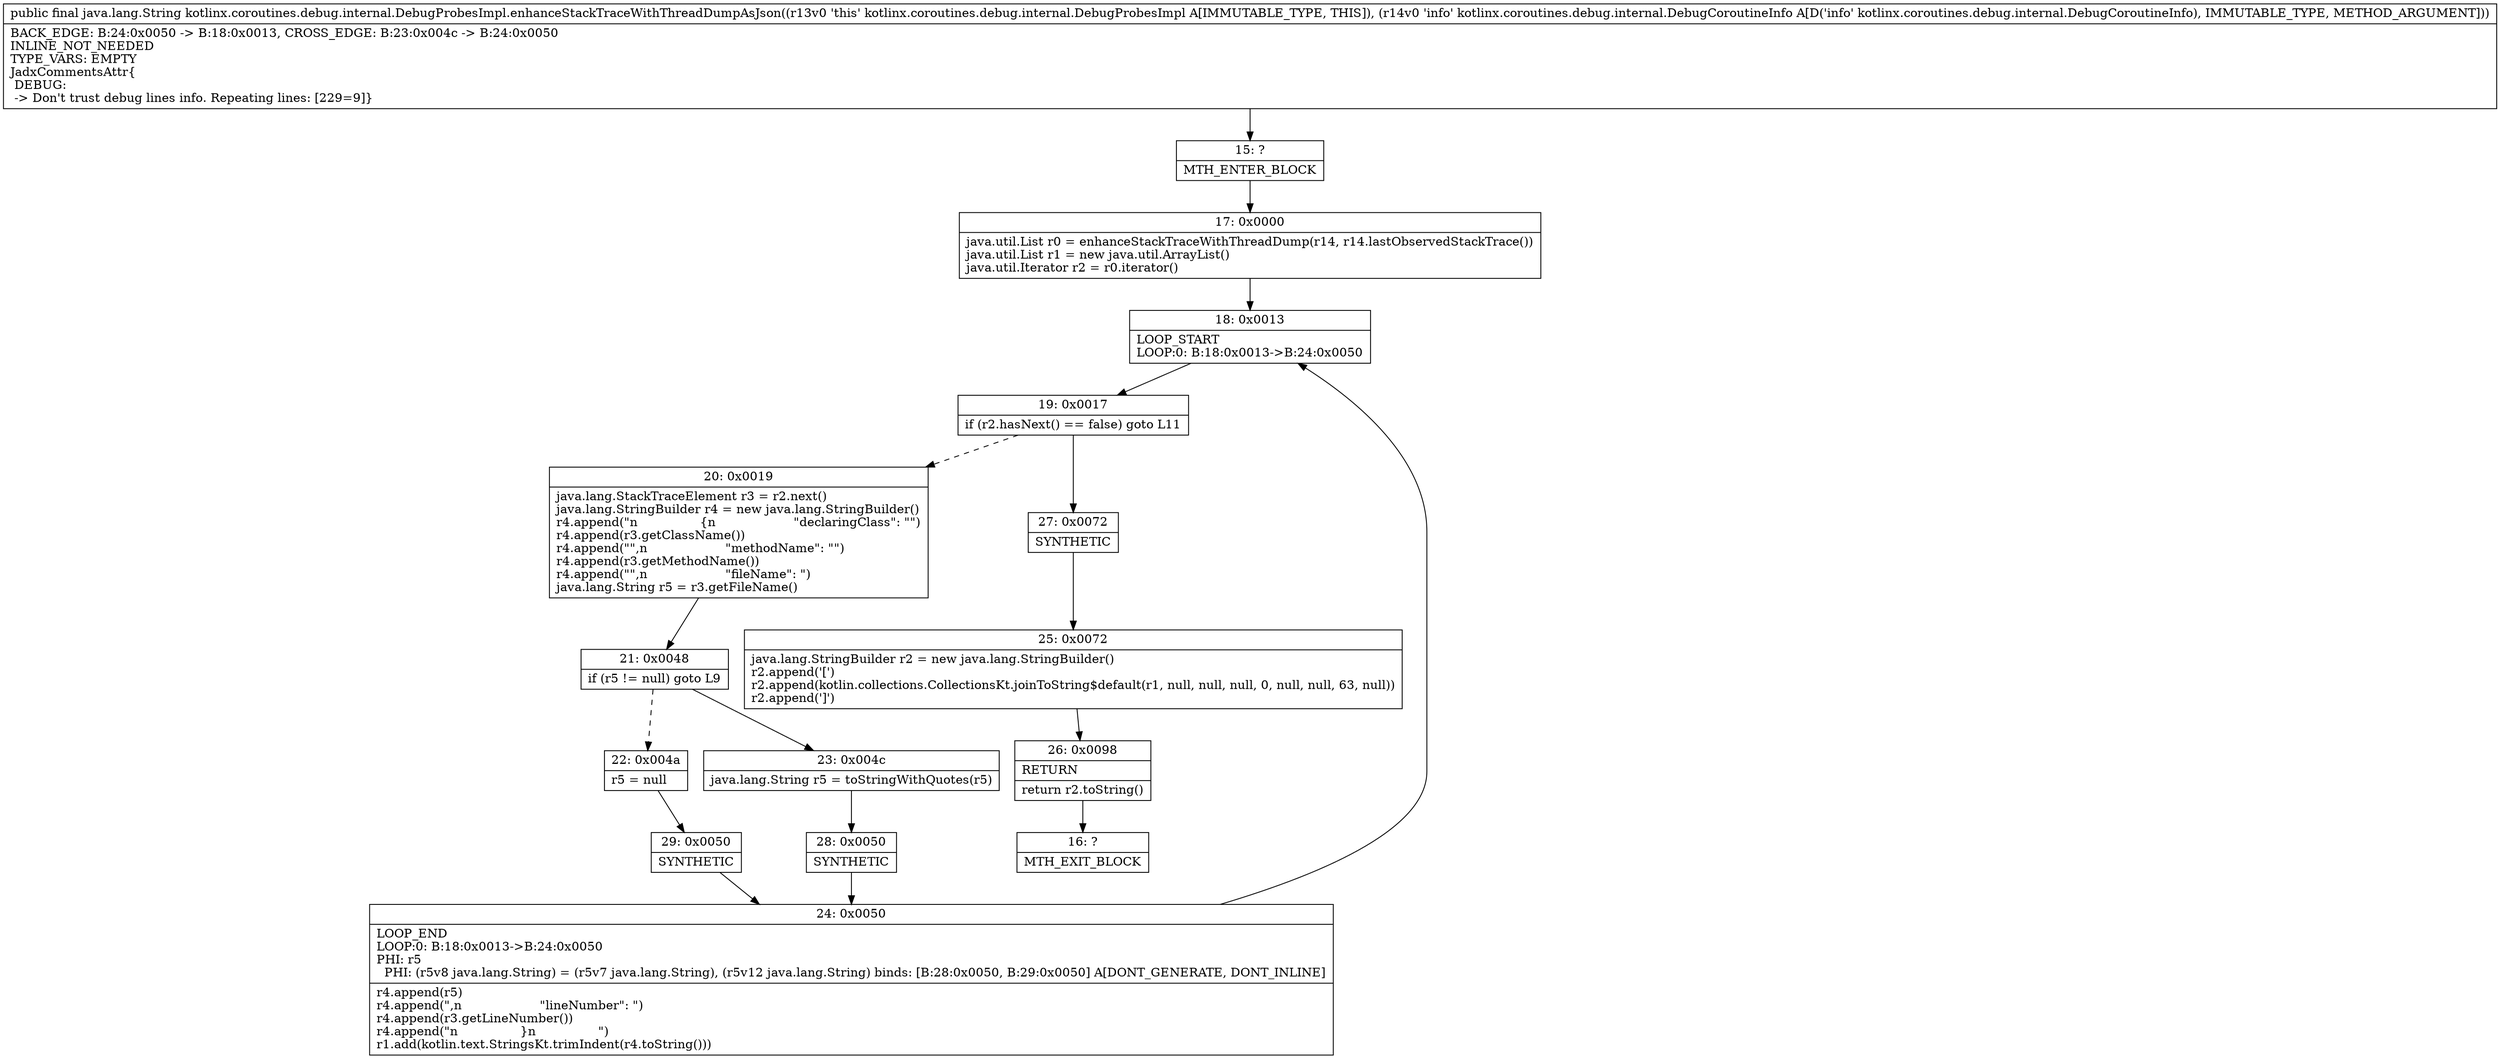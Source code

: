 digraph "CFG forkotlinx.coroutines.debug.internal.DebugProbesImpl.enhanceStackTraceWithThreadDumpAsJson(Lkotlinx\/coroutines\/debug\/internal\/DebugCoroutineInfo;)Ljava\/lang\/String;" {
Node_15 [shape=record,label="{15\:\ ?|MTH_ENTER_BLOCK\l}"];
Node_17 [shape=record,label="{17\:\ 0x0000|java.util.List r0 = enhanceStackTraceWithThreadDump(r14, r14.lastObservedStackTrace())\ljava.util.List r1 = new java.util.ArrayList()\ljava.util.Iterator r2 = r0.iterator()\l}"];
Node_18 [shape=record,label="{18\:\ 0x0013|LOOP_START\lLOOP:0: B:18:0x0013\-\>B:24:0x0050\l}"];
Node_19 [shape=record,label="{19\:\ 0x0017|if (r2.hasNext() == false) goto L11\l}"];
Node_20 [shape=record,label="{20\:\ 0x0019|java.lang.StackTraceElement r3 = r2.next()\ljava.lang.StringBuilder r4 = new java.lang.StringBuilder()\lr4.append(\"n                \{n                    \"declaringClass\": \"\")\lr4.append(r3.getClassName())\lr4.append(\"\",n                    \"methodName\": \"\")\lr4.append(r3.getMethodName())\lr4.append(\"\",n                    \"fileName\": \")\ljava.lang.String r5 = r3.getFileName()\l}"];
Node_21 [shape=record,label="{21\:\ 0x0048|if (r5 != null) goto L9\l}"];
Node_22 [shape=record,label="{22\:\ 0x004a|r5 = null\l}"];
Node_29 [shape=record,label="{29\:\ 0x0050|SYNTHETIC\l}"];
Node_24 [shape=record,label="{24\:\ 0x0050|LOOP_END\lLOOP:0: B:18:0x0013\-\>B:24:0x0050\lPHI: r5 \l  PHI: (r5v8 java.lang.String) = (r5v7 java.lang.String), (r5v12 java.lang.String) binds: [B:28:0x0050, B:29:0x0050] A[DONT_GENERATE, DONT_INLINE]\l|r4.append(r5)\lr4.append(\",n                    \"lineNumber\": \")\lr4.append(r3.getLineNumber())\lr4.append(\"n                \}n                \")\lr1.add(kotlin.text.StringsKt.trimIndent(r4.toString()))\l}"];
Node_23 [shape=record,label="{23\:\ 0x004c|java.lang.String r5 = toStringWithQuotes(r5)\l}"];
Node_28 [shape=record,label="{28\:\ 0x0050|SYNTHETIC\l}"];
Node_27 [shape=record,label="{27\:\ 0x0072|SYNTHETIC\l}"];
Node_25 [shape=record,label="{25\:\ 0x0072|java.lang.StringBuilder r2 = new java.lang.StringBuilder()\lr2.append('[')\lr2.append(kotlin.collections.CollectionsKt.joinToString$default(r1, null, null, null, 0, null, null, 63, null))\lr2.append(']')\l}"];
Node_26 [shape=record,label="{26\:\ 0x0098|RETURN\l|return r2.toString()\l}"];
Node_16 [shape=record,label="{16\:\ ?|MTH_EXIT_BLOCK\l}"];
MethodNode[shape=record,label="{public final java.lang.String kotlinx.coroutines.debug.internal.DebugProbesImpl.enhanceStackTraceWithThreadDumpAsJson((r13v0 'this' kotlinx.coroutines.debug.internal.DebugProbesImpl A[IMMUTABLE_TYPE, THIS]), (r14v0 'info' kotlinx.coroutines.debug.internal.DebugCoroutineInfo A[D('info' kotlinx.coroutines.debug.internal.DebugCoroutineInfo), IMMUTABLE_TYPE, METHOD_ARGUMENT]))  | BACK_EDGE: B:24:0x0050 \-\> B:18:0x0013, CROSS_EDGE: B:23:0x004c \-\> B:24:0x0050\lINLINE_NOT_NEEDED\lTYPE_VARS: EMPTY\lJadxCommentsAttr\{\l DEBUG: \l \-\> Don't trust debug lines info. Repeating lines: [229=9]\}\l}"];
MethodNode -> Node_15;Node_15 -> Node_17;
Node_17 -> Node_18;
Node_18 -> Node_19;
Node_19 -> Node_20[style=dashed];
Node_19 -> Node_27;
Node_20 -> Node_21;
Node_21 -> Node_22[style=dashed];
Node_21 -> Node_23;
Node_22 -> Node_29;
Node_29 -> Node_24;
Node_24 -> Node_18;
Node_23 -> Node_28;
Node_28 -> Node_24;
Node_27 -> Node_25;
Node_25 -> Node_26;
Node_26 -> Node_16;
}

